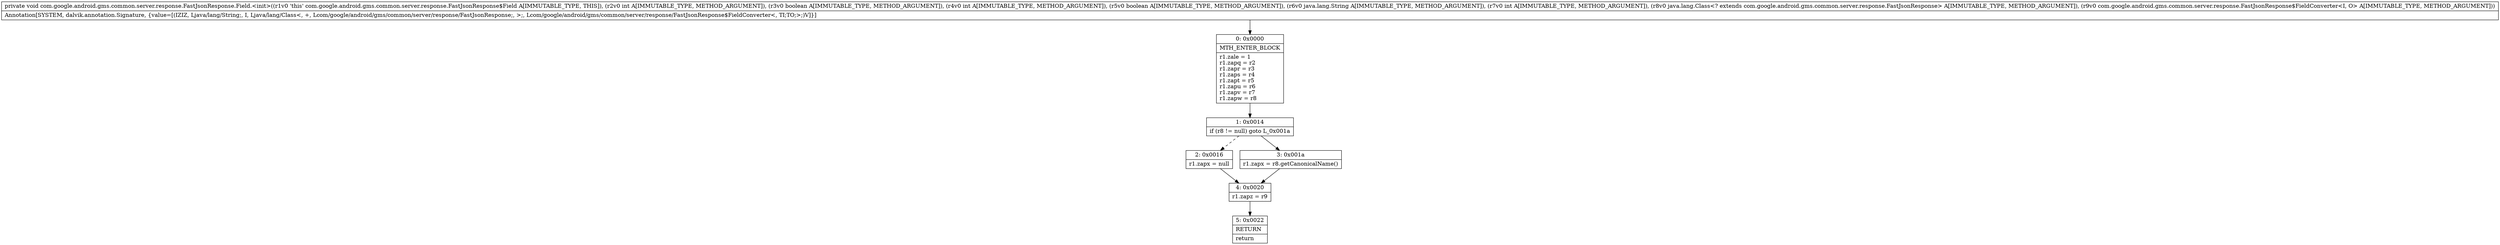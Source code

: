 digraph "CFG forcom.google.android.gms.common.server.response.FastJsonResponse.Field.\<init\>(IZIZLjava\/lang\/String;ILjava\/lang\/Class;Lcom\/google\/android\/gms\/common\/server\/response\/FastJsonResponse$FieldConverter;)V" {
Node_0 [shape=record,label="{0\:\ 0x0000|MTH_ENTER_BLOCK\l|r1.zale = 1\lr1.zapq = r2\lr1.zapr = r3\lr1.zaps = r4\lr1.zapt = r5\lr1.zapu = r6\lr1.zapv = r7\lr1.zapw = r8\l}"];
Node_1 [shape=record,label="{1\:\ 0x0014|if (r8 != null) goto L_0x001a\l}"];
Node_2 [shape=record,label="{2\:\ 0x0016|r1.zapx = null\l}"];
Node_3 [shape=record,label="{3\:\ 0x001a|r1.zapx = r8.getCanonicalName()\l}"];
Node_4 [shape=record,label="{4\:\ 0x0020|r1.zapz = r9\l}"];
Node_5 [shape=record,label="{5\:\ 0x0022|RETURN\l|return\l}"];
MethodNode[shape=record,label="{private void com.google.android.gms.common.server.response.FastJsonResponse.Field.\<init\>((r1v0 'this' com.google.android.gms.common.server.response.FastJsonResponse$Field A[IMMUTABLE_TYPE, THIS]), (r2v0 int A[IMMUTABLE_TYPE, METHOD_ARGUMENT]), (r3v0 boolean A[IMMUTABLE_TYPE, METHOD_ARGUMENT]), (r4v0 int A[IMMUTABLE_TYPE, METHOD_ARGUMENT]), (r5v0 boolean A[IMMUTABLE_TYPE, METHOD_ARGUMENT]), (r6v0 java.lang.String A[IMMUTABLE_TYPE, METHOD_ARGUMENT]), (r7v0 int A[IMMUTABLE_TYPE, METHOD_ARGUMENT]), (r8v0 java.lang.Class\<? extends com.google.android.gms.common.server.response.FastJsonResponse\> A[IMMUTABLE_TYPE, METHOD_ARGUMENT]), (r9v0 com.google.android.gms.common.server.response.FastJsonResponse$FieldConverter\<I, O\> A[IMMUTABLE_TYPE, METHOD_ARGUMENT]))  | Annotation[SYSTEM, dalvik.annotation.Signature, \{value=[(IZIZ, Ljava\/lang\/String;, I, Ljava\/lang\/Class\<, +, Lcom\/google\/android\/gms\/common\/server\/response\/FastJsonResponse;, \>;, Lcom\/google\/android\/gms\/common\/server\/response\/FastJsonResponse$FieldConverter\<, TI;TO;\>;)V]\}]\l}"];
MethodNode -> Node_0;
Node_0 -> Node_1;
Node_1 -> Node_2[style=dashed];
Node_1 -> Node_3;
Node_2 -> Node_4;
Node_3 -> Node_4;
Node_4 -> Node_5;
}


